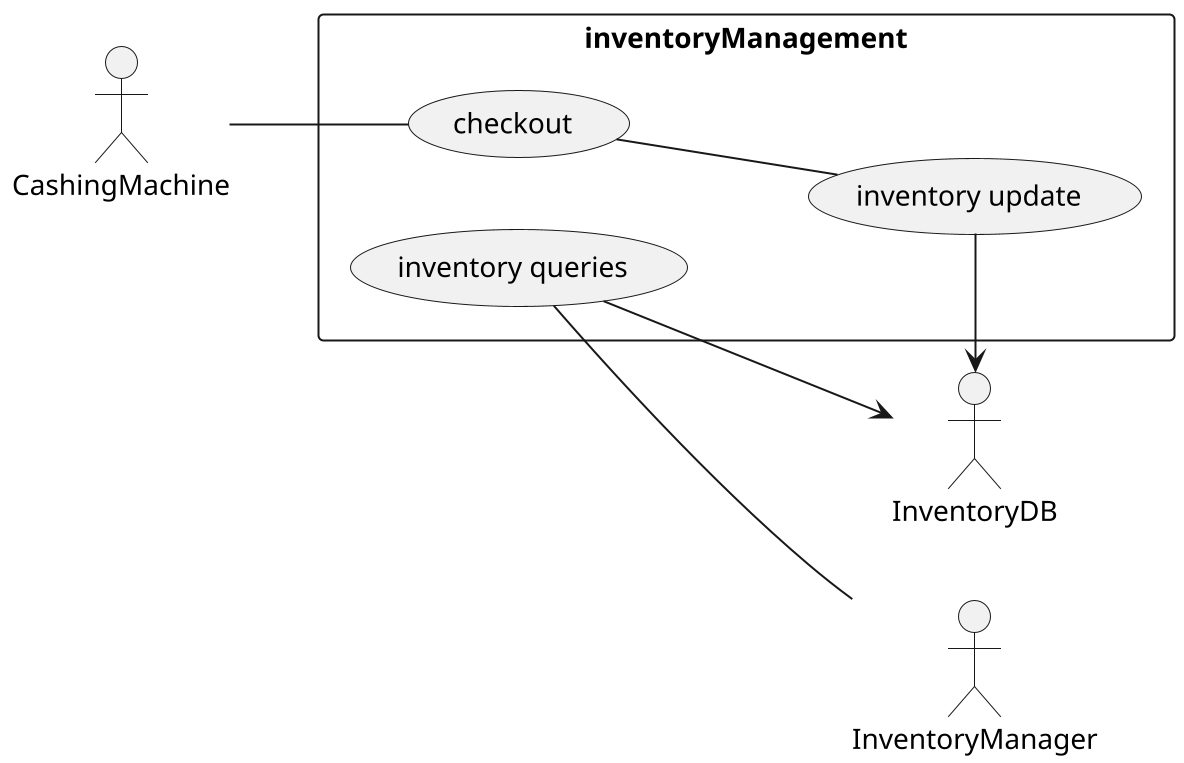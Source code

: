 @startuml
scale 2
left to right direction
skinparam PackageStyle rect
actor CashingMachine 
actor InventoryManager
actor InventoryDB
rectangle inventoryManagement {
    CashingMachine -- (checkout)
    (checkout) -- (inventory update)
    (inventory update) -> (InventoryDB)
    (inventory queries) -- InventoryManager
    (inventory queries) -> (InventoryDB)
}
@enduml